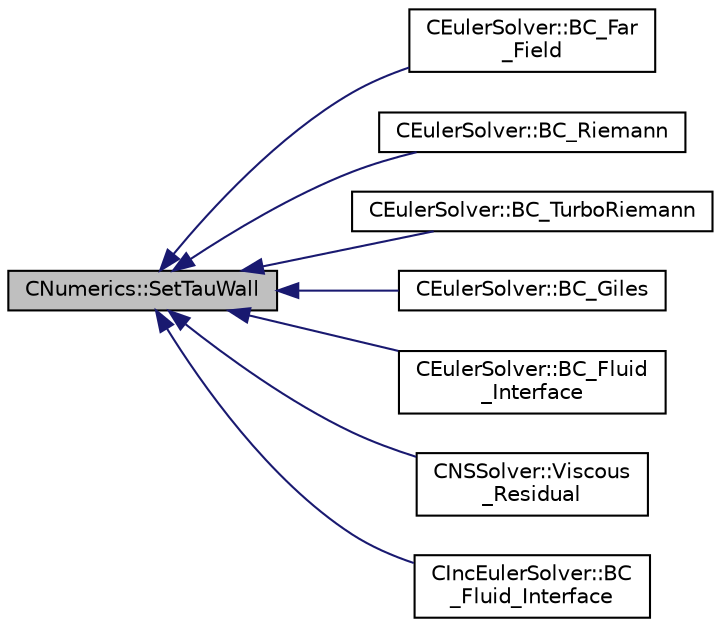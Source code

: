 digraph "CNumerics::SetTauWall"
{
  edge [fontname="Helvetica",fontsize="10",labelfontname="Helvetica",labelfontsize="10"];
  node [fontname="Helvetica",fontsize="10",shape=record];
  rankdir="LR";
  Node825 [label="CNumerics::SetTauWall",height=0.2,width=0.4,color="black", fillcolor="grey75", style="filled", fontcolor="black"];
  Node825 -> Node826 [dir="back",color="midnightblue",fontsize="10",style="solid",fontname="Helvetica"];
  Node826 [label="CEulerSolver::BC_Far\l_Field",height=0.2,width=0.4,color="black", fillcolor="white", style="filled",URL="$class_c_euler_solver.html#a3cb64b1356f6c0dd43c08df012d99f01",tooltip="Impose the far-field boundary condition using characteristics. "];
  Node825 -> Node827 [dir="back",color="midnightblue",fontsize="10",style="solid",fontname="Helvetica"];
  Node827 [label="CEulerSolver::BC_Riemann",height=0.2,width=0.4,color="black", fillcolor="white", style="filled",URL="$class_c_euler_solver.html#a22c21d18fa626d489db9a387234bd9d0",tooltip="Impose the boundary condition using characteristic recostruction. "];
  Node825 -> Node828 [dir="back",color="midnightblue",fontsize="10",style="solid",fontname="Helvetica"];
  Node828 [label="CEulerSolver::BC_TurboRiemann",height=0.2,width=0.4,color="black", fillcolor="white", style="filled",URL="$class_c_euler_solver.html#a0066305803a18511fb89b8951f4e4866",tooltip="Impose the boundary condition using characteristic recostruction. "];
  Node825 -> Node829 [dir="back",color="midnightblue",fontsize="10",style="solid",fontname="Helvetica"];
  Node829 [label="CEulerSolver::BC_Giles",height=0.2,width=0.4,color="black", fillcolor="white", style="filled",URL="$class_c_euler_solver.html#aa4c3988e3ce0c18460b5c069650c57b0",tooltip="Impose the boundary condition using characteristic recostruction. "];
  Node825 -> Node830 [dir="back",color="midnightblue",fontsize="10",style="solid",fontname="Helvetica"];
  Node830 [label="CEulerSolver::BC_Fluid\l_Interface",height=0.2,width=0.4,color="black", fillcolor="white", style="filled",URL="$class_c_euler_solver.html#accb01b3402a9de5c1c23fdaef60c831f",tooltip="Impose the interface state across sliding meshes. "];
  Node825 -> Node831 [dir="back",color="midnightblue",fontsize="10",style="solid",fontname="Helvetica"];
  Node831 [label="CNSSolver::Viscous\l_Residual",height=0.2,width=0.4,color="black", fillcolor="white", style="filled",URL="$class_c_n_s_solver.html#a4b946463a9868faaa73fa1f40ee5e675",tooltip="Compute the viscous residuals. "];
  Node825 -> Node832 [dir="back",color="midnightblue",fontsize="10",style="solid",fontname="Helvetica"];
  Node832 [label="CIncEulerSolver::BC\l_Fluid_Interface",height=0.2,width=0.4,color="black", fillcolor="white", style="filled",URL="$class_c_inc_euler_solver.html#aea0b5dfbda9ea8d1f475d35be5e851a0",tooltip="Impose the interface state across sliding meshes. "];
}
